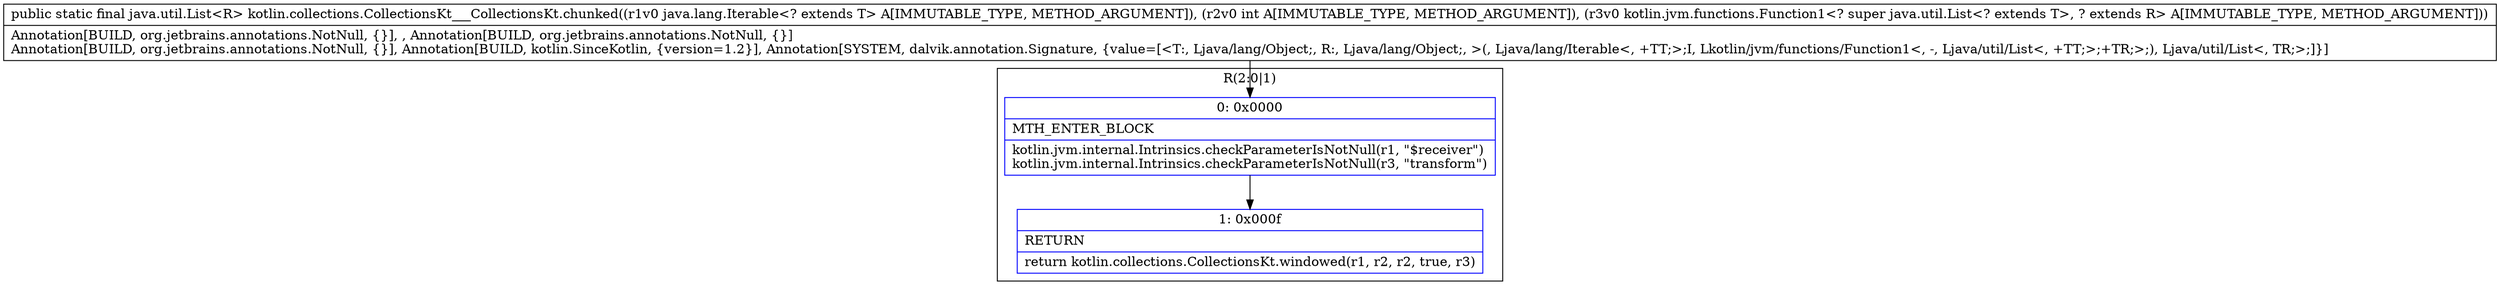 digraph "CFG forkotlin.collections.CollectionsKt___CollectionsKt.chunked(Ljava\/lang\/Iterable;ILkotlin\/jvm\/functions\/Function1;)Ljava\/util\/List;" {
subgraph cluster_Region_124342799 {
label = "R(2:0|1)";
node [shape=record,color=blue];
Node_0 [shape=record,label="{0\:\ 0x0000|MTH_ENTER_BLOCK\l|kotlin.jvm.internal.Intrinsics.checkParameterIsNotNull(r1, \"$receiver\")\lkotlin.jvm.internal.Intrinsics.checkParameterIsNotNull(r3, \"transform\")\l}"];
Node_1 [shape=record,label="{1\:\ 0x000f|RETURN\l|return kotlin.collections.CollectionsKt.windowed(r1, r2, r2, true, r3)\l}"];
}
MethodNode[shape=record,label="{public static final java.util.List\<R\> kotlin.collections.CollectionsKt___CollectionsKt.chunked((r1v0 java.lang.Iterable\<? extends T\> A[IMMUTABLE_TYPE, METHOD_ARGUMENT]), (r2v0 int A[IMMUTABLE_TYPE, METHOD_ARGUMENT]), (r3v0 kotlin.jvm.functions.Function1\<? super java.util.List\<? extends T\>, ? extends R\> A[IMMUTABLE_TYPE, METHOD_ARGUMENT]))  | Annotation[BUILD, org.jetbrains.annotations.NotNull, \{\}], , Annotation[BUILD, org.jetbrains.annotations.NotNull, \{\}]\lAnnotation[BUILD, org.jetbrains.annotations.NotNull, \{\}], Annotation[BUILD, kotlin.SinceKotlin, \{version=1.2\}], Annotation[SYSTEM, dalvik.annotation.Signature, \{value=[\<T:, Ljava\/lang\/Object;, R:, Ljava\/lang\/Object;, \>(, Ljava\/lang\/Iterable\<, +TT;\>;I, Lkotlin\/jvm\/functions\/Function1\<, \-, Ljava\/util\/List\<, +TT;\>;+TR;\>;), Ljava\/util\/List\<, TR;\>;]\}]\l}"];
MethodNode -> Node_0;
Node_0 -> Node_1;
}

